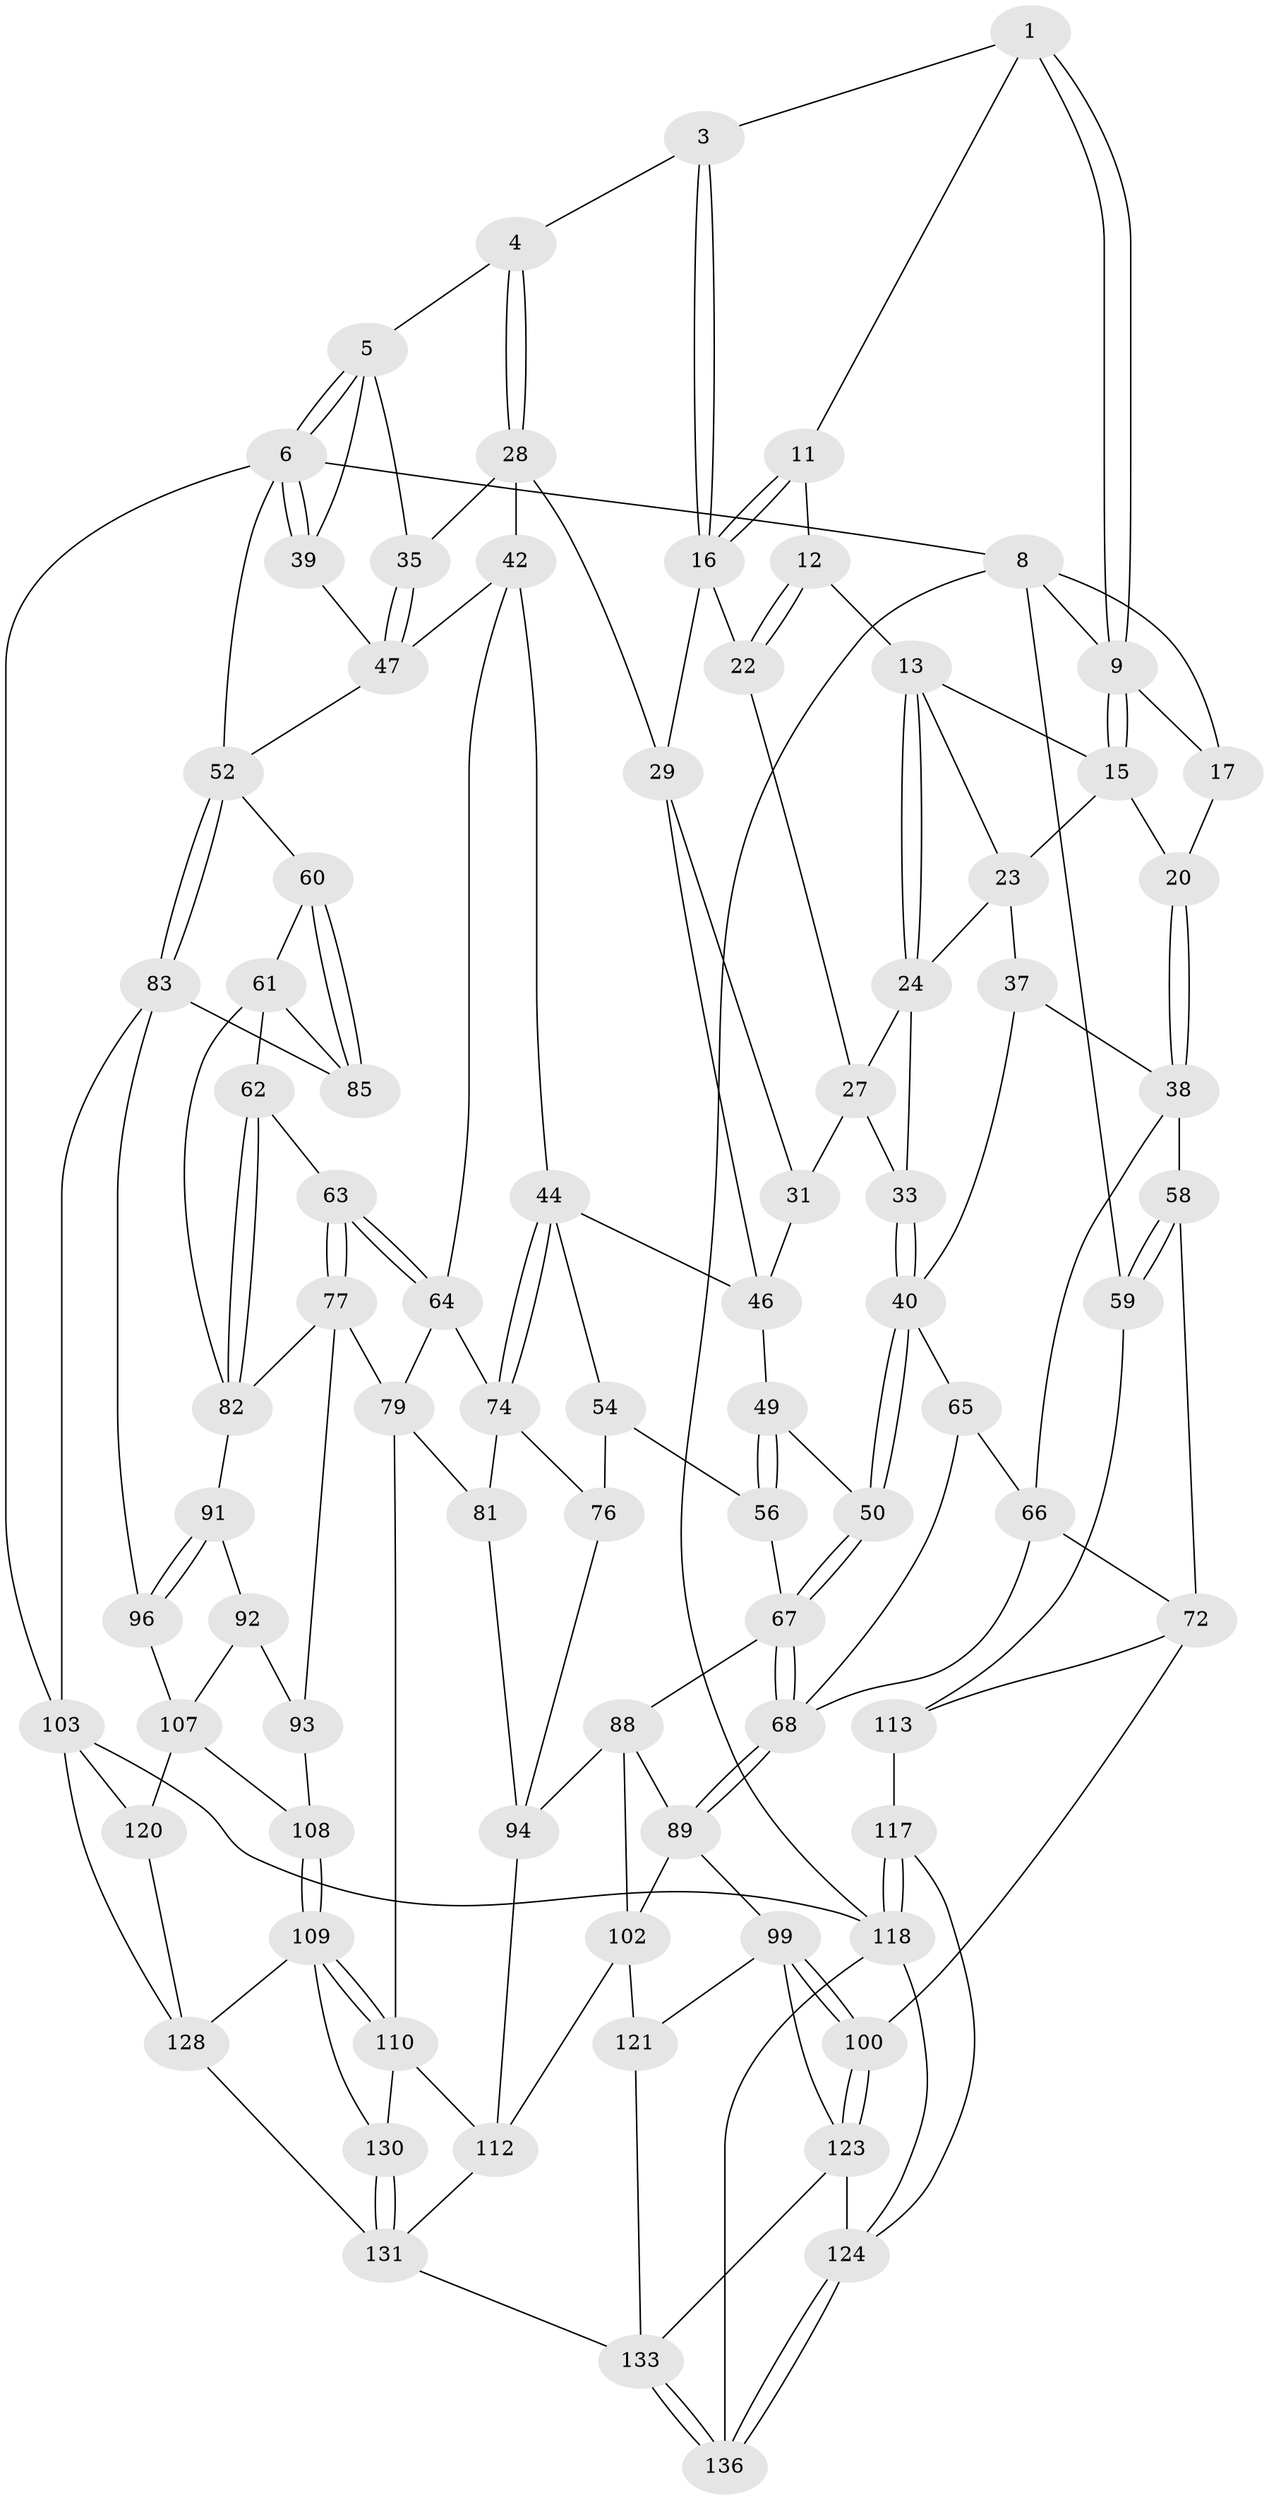 // original degree distribution, {3: 0.014598540145985401, 4: 0.2116788321167883, 6: 0.1897810218978102, 5: 0.583941605839416}
// Generated by graph-tools (version 1.1) at 2025/42/03/06/25 10:42:36]
// undirected, 84 vertices, 184 edges
graph export_dot {
graph [start="1"]
  node [color=gray90,style=filled];
  1 [pos="+0.28301687226017175+0",super="+2"];
  3 [pos="+0.5102150558975334+0"];
  4 [pos="+1+0"];
  5 [pos="+1+0",super="+34"];
  6 [pos="+1+0",super="+7"];
  8 [pos="+0.06044313517109475+0",super="+18"];
  9 [pos="+0.1782109821169027+0.08280094991329257",super="+10"];
  11 [pos="+0.3264831104434253+0.09216400904664417"];
  12 [pos="+0.31461913531865404+0.11620345309946824"];
  13 [pos="+0.30648424223726595+0.12656447243067856",super="+14"];
  15 [pos="+0.19097892058703322+0.10597604915753893",super="+19"];
  16 [pos="+0.5200092807219866+0.10649833485002441",super="+21"];
  17 [pos="+0+0.2272209409043912"];
  20 [pos="+0+0.25542911737982066"];
  22 [pos="+0.44308520301725024+0.1763621964829281"];
  23 [pos="+0.2194618604703351+0.2216965498423934",super="+26"];
  24 [pos="+0.32691554432576747+0.1977235347030411",super="+25"];
  27 [pos="+0.4133205616209204+0.19806837735822244",super="+32"];
  28 [pos="+0.6324450307034137+0.1773397303052875",super="+36"];
  29 [pos="+0.5649782511014926+0.17821029088018464",super="+30"];
  31 [pos="+0.4318420232485559+0.31240900989937215"];
  33 [pos="+0.34340779259352533+0.2902282380121623"];
  35 [pos="+0.7594342034834478+0.2560495335813513"];
  37 [pos="+0.18126513402753344+0.32968582486489995"];
  38 [pos="+0.10450586201469275+0.3408412858278223",super="+57"];
  39 [pos="+0.9267406749892781+0.29775989901969047"];
  40 [pos="+0.28551523280919955+0.38756452172845296",super="+41"];
  42 [pos="+0.7307372181932685+0.3577489274563876",super="+43"];
  44 [pos="+0.6335664735488737+0.423831973690485",super="+45"];
  46 [pos="+0.5920979783763368+0.4013758045367017",super="+48"];
  47 [pos="+0.919501811187729+0.3275124133404196",super="+51"];
  49 [pos="+0.43483372519283703+0.37647434239742467"];
  50 [pos="+0.30975872918997666+0.4104636549244612"];
  52 [pos="+1+0.4473195889264713",super="+53"];
  54 [pos="+0.6059000485099082+0.4348768723641443",super="+55"];
  56 [pos="+0.44457311980291014+0.5329338015985499"];
  58 [pos="+0+0.5617862873377801"];
  59 [pos="+0+0.569730758299996"];
  60 [pos="+0.9532917959176591+0.4524966993425826"];
  61 [pos="+0.9318871528199092+0.4647440610565791",super="+86"];
  62 [pos="+0.8783451779865988+0.4762164957582899"];
  63 [pos="+0.8142968558402834+0.4809737092250621"];
  64 [pos="+0.7607921082770426+0.4519651718351326",super="+73"];
  65 [pos="+0.23109319210977403+0.4477492414916305"];
  66 [pos="+0.13700864831534423+0.46189275946636776",super="+71"];
  67 [pos="+0.3537962001065124+0.5260020253418808",super="+70"];
  68 [pos="+0.24559645020888426+0.5908550004463436",super="+69"];
  72 [pos="+0.14379443360044114+0.6550669520223876",super="+101"];
  74 [pos="+0.6883386884107394+0.544265944854568",super="+75"];
  76 [pos="+0.6185123903180616+0.5788754910969514",super="+90"];
  77 [pos="+0.7907616964181875+0.5920547723483109",super="+78"];
  79 [pos="+0.743928703688233+0.6465504854436283",super="+80"];
  81 [pos="+0.6656303933891419+0.6578611620595755"];
  82 [pos="+0.856150418350063+0.5899199497382646",super="+87"];
  83 [pos="+1+0.7395214205210364",super="+84"];
  85 [pos="+0.9733351030652537+0.6262665812055982"];
  88 [pos="+0.3661670852002141+0.6548885921796762",super="+95"];
  89 [pos="+0.29433511551490127+0.6562906780640558",super="+98"];
  91 [pos="+0.8738050748033175+0.6678360678103367"];
  92 [pos="+0.8484873284185634+0.6771716590094213",super="+105"];
  93 [pos="+0.7913362337889549+0.6639857045000417",super="+106"];
  94 [pos="+0.48004889947245194+0.6629678975524856",super="+97"];
  96 [pos="+1+0.7234472244309823"];
  99 [pos="+0.30564849431242613+0.7823153739168593",super="+122"];
  100 [pos="+0.2529081000373339+0.7978410047075772"];
  102 [pos="+0.4416564989811193+0.7335604188913875",super="+116"];
  103 [pos="+1+1",super="+104"];
  107 [pos="+0.9297066171454079+0.7742385943655974",super="+119"];
  108 [pos="+0.8008151396235191+0.815241884679507"];
  109 [pos="+0.7779407795150568+0.8291177727201557",super="+129"];
  110 [pos="+0.7617004934669217+0.821493865467327",super="+111"];
  112 [pos="+0.6108816917114682+0.817951120967852",super="+115"];
  113 [pos="+0.07701817937408806+0.7647981383479092",super="+114"];
  117 [pos="+0+1",super="+126"];
  118 [pos="+0+1",super="+137"];
  120 [pos="+0.9347426307418157+0.9124537785306439"];
  121 [pos="+0.43008157148629894+0.8873008951956137"];
  123 [pos="+0.20363811459056066+0.8845786812185479",super="+127"];
  124 [pos="+0.19849730891319545+0.8880696861810058",super="+125"];
  128 [pos="+0.8199350482923148+0.9370289727752563",super="+135"];
  130 [pos="+0.691378612034835+0.9364119776642728"];
  131 [pos="+0.6059789675170987+1",super="+132"];
  133 [pos="+0.4067986706624113+1",super="+134"];
  136 [pos="+0.3975384637921624+1"];
  1 -- 9;
  1 -- 9;
  1 -- 3;
  1 -- 11;
  3 -- 4;
  3 -- 16;
  3 -- 16;
  4 -- 5;
  4 -- 28;
  4 -- 28;
  5 -- 6;
  5 -- 6;
  5 -- 35;
  5 -- 39;
  6 -- 39;
  6 -- 39;
  6 -- 8;
  6 -- 52;
  6 -- 103;
  8 -- 17;
  8 -- 59;
  8 -- 118;
  8 -- 9;
  9 -- 15;
  9 -- 15;
  9 -- 17;
  11 -- 12;
  11 -- 16;
  11 -- 16;
  12 -- 13;
  12 -- 22;
  12 -- 22;
  13 -- 24;
  13 -- 24;
  13 -- 15;
  13 -- 23;
  15 -- 20;
  15 -- 23;
  16 -- 29;
  16 -- 22;
  17 -- 20;
  20 -- 38;
  20 -- 38;
  22 -- 27;
  23 -- 37;
  23 -- 24;
  24 -- 27;
  24 -- 33;
  27 -- 33;
  27 -- 31;
  28 -- 29;
  28 -- 42;
  28 -- 35;
  29 -- 46;
  29 -- 31;
  31 -- 46;
  33 -- 40;
  33 -- 40;
  35 -- 47;
  35 -- 47;
  37 -- 38;
  37 -- 40;
  38 -- 58;
  38 -- 66;
  39 -- 47;
  40 -- 50;
  40 -- 50;
  40 -- 65;
  42 -- 64;
  42 -- 44;
  42 -- 47;
  44 -- 74;
  44 -- 74;
  44 -- 46;
  44 -- 54;
  46 -- 49;
  47 -- 52;
  49 -- 50;
  49 -- 56;
  49 -- 56;
  50 -- 67;
  50 -- 67;
  52 -- 83;
  52 -- 83;
  52 -- 60;
  54 -- 76 [weight=2];
  54 -- 56;
  56 -- 67;
  58 -- 59;
  58 -- 59;
  58 -- 72;
  59 -- 113;
  60 -- 61;
  60 -- 85;
  60 -- 85;
  61 -- 62;
  61 -- 85;
  61 -- 82;
  62 -- 63;
  62 -- 82;
  62 -- 82;
  63 -- 64;
  63 -- 64;
  63 -- 77;
  63 -- 77;
  64 -- 74;
  64 -- 79;
  65 -- 66;
  65 -- 68;
  66 -- 72;
  66 -- 68;
  67 -- 68;
  67 -- 68;
  67 -- 88;
  68 -- 89;
  68 -- 89;
  72 -- 113;
  72 -- 100;
  74 -- 81;
  74 -- 76;
  76 -- 94;
  77 -- 82;
  77 -- 93;
  77 -- 79;
  79 -- 81;
  79 -- 110;
  81 -- 94;
  82 -- 91;
  83 -- 96;
  83 -- 85;
  83 -- 103;
  88 -- 89;
  88 -- 102;
  88 -- 94;
  89 -- 99;
  89 -- 102;
  91 -- 92;
  91 -- 96;
  91 -- 96;
  92 -- 93 [weight=2];
  92 -- 107;
  93 -- 108;
  94 -- 112;
  96 -- 107;
  99 -- 100;
  99 -- 100;
  99 -- 121;
  99 -- 123;
  100 -- 123;
  100 -- 123;
  102 -- 121;
  102 -- 112;
  103 -- 118;
  103 -- 120;
  103 -- 128;
  107 -- 120;
  107 -- 108;
  108 -- 109;
  108 -- 109;
  109 -- 110;
  109 -- 110;
  109 -- 128;
  109 -- 130;
  110 -- 112;
  110 -- 130;
  112 -- 131;
  113 -- 117 [weight=2];
  117 -- 118;
  117 -- 118;
  117 -- 124;
  118 -- 136;
  118 -- 124;
  120 -- 128;
  121 -- 133;
  123 -- 124;
  123 -- 133;
  124 -- 136;
  124 -- 136;
  128 -- 131;
  130 -- 131;
  130 -- 131;
  131 -- 133;
  133 -- 136;
  133 -- 136;
}
